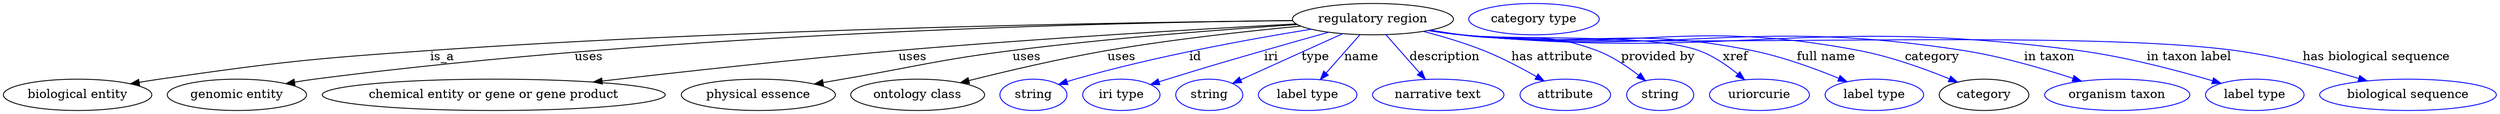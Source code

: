 digraph {
	graph [bb="0,0,2860.5,123"];
	node [label="\N"];
	"regulatory region"	[height=0.5,
		label="regulatory region",
		pos="1572.1,105",
		width=2.5637];
	"biological entity"	[height=0.5,
		pos="85.142,18",
		width=2.3651];
	"regulatory region" -> "biological entity"	[label=is_a,
		lp="504.14,61.5",
		pos="e,145.97,30.671 1480.1,103.3 1293.3,101.37 856.23,94.31 490.14,69 351.48,59.413 316.74,55.715 179.14,36 171.58,34.917 163.7,33.673 \
155.86,32.362"];
	"genomic entity"	[height=0.5,
		pos="268.14,18",
		width=2.2206];
	"regulatory region" -> "genomic entity"	[label=uses,
		lp="672.64,61.5",
		pos="e,324.48,30.818 1479.9,103.41 1276.4,101.1 773.83,89.921 357.14,36 349.77,35.045 342.08,33.864 334.45,32.571"];
	"chemical entity or gene or gene product"	[height=0.5,
		pos="563.14,18",
		width=5.4703];
	"regulatory region" -> "chemical entity or gene or gene product"	[label=uses,
		lp="1043.6,61.5",
		pos="e,677.42,32.706 1483.8,99.503 1375.9,93.74 1188,82.823 1027.1,69 911.87,59.093 780.83,44.681 687.47,33.872"];
	"physical essence"	[height=0.5,
		pos="866.14,18",
		width=2.4553];
	"regulatory region" -> "physical essence"	[label=uses,
		lp="1174.6,61.5",
		pos="e,930.57,30.346 1485.5,98.783 1401.6,93.234 1270.8,83.276 1158.1,69 1070.9,57.955 1049.8,50.92 963.14,36 955.82,34.739 948.19,33.416 \
940.56,32.089"];
	"ontology class"	[height=0.5,
		pos="1049.1,18",
		width=2.1304];
	"regulatory region" -> "ontology class"	[label=uses,
		lp="1283.6,61.5",
		pos="e,1098.2,31.892 1489.3,97.001 1427.7,91.196 1341.9,81.816 1267.1,69 1212.8,59.683 1151.7,45.326 1108.1,34.383"];
	id	[color=blue,
		height=0.5,
		label=string,
		pos="1182.1,18",
		width=1.0652];
	"regulatory region" -> id	[color=blue,
		label=id,
		lp="1368.1,61.5",
		pos="e,1211.1,29.922 1501.3,93.4 1431.5,82.157 1322.4,62.375 1230.1,36 1227,35.113 1223.8,34.133 1220.7,33.106",
		style=solid];
	iri	[color=blue,
		height=0.5,
		label="iri type",
		pos="1283.1,18",
		width=1.2277];
	"regulatory region" -> iri	[color=blue,
		label=iri,
		lp="1455.1,61.5",
		pos="e,1316.8,29.681 1521,89.908 1498.3,83.607 1471.4,76.029 1447.1,69 1398.1,54.785 1385.9,50.997 1337.1,36 1333.6,34.926 1330,33.805 \
1326.4,32.674",
		style=solid];
	type	[color=blue,
		height=0.5,
		label=string,
		pos="1384.1,18",
		width=1.0652];
	"regulatory region" -> type	[color=blue,
		label=type,
		lp="1506.1,61.5",
		pos="e,1410.7,31 1537.2,88.211 1503.9,73.136 1453.9,50.52 1420.2,35.282",
		style=solid];
	name	[color=blue,
		height=0.5,
		label="label type",
		pos="1497.1,18",
		width=1.5707];
	"regulatory region" -> name	[color=blue,
		label=name,
		lp="1559.1,61.5",
		pos="e,1511.7,35.469 1557.3,87.207 1546.3,74.669 1531,57.35 1518.6,43.302",
		style=solid];
	description	[color=blue,
		height=0.5,
		label="narrative text",
		pos="1647.1,18",
		width=2.0943];
	"regulatory region" -> description	[color=blue,
		label=description,
		lp="1654.6,61.5",
		pos="e,1632.4,35.758 1587,87.207 1598,74.75 1613.1,57.573 1625.5,43.574",
		style=solid];
	"has attribute"	[color=blue,
		height=0.5,
		label=attribute,
		pos="1792.1,18",
		width=1.4443];
	"regulatory region" -> "has attribute"	[color=blue,
		label="has attribute",
		lp="1778.1,61.5",
		pos="e,1767.6,34.155 1630.3,90.91 1652.2,85.211 1677.2,77.804 1699.1,69 1719.5,60.831 1741.2,49.356 1758.5,39.46",
		style=solid];
	"provided by"	[color=blue,
		height=0.5,
		label=string,
		pos="1900.1,18",
		width=1.0652];
	"regulatory region" -> "provided by"	[color=blue,
		label="provided by",
		lp="1899.6,61.5",
		pos="e,1883.5,34.418 1638.1,92.396 1649.7,90.487 1661.8,88.61 1673.1,87 1742.2,77.204 1763.9,93.862 1829.1,69 1846,62.568 1862.6,51.211 \
1875.6,40.945",
		style=solid];
	xref	[color=blue,
		height=0.5,
		label=uriorcurie,
		pos="2014.1,18",
		width=1.5887];
	"regulatory region" -> xref	[color=blue,
		label=xref,
		lp="1987.6,61.5",
		pos="e,1997.6,35.426 1636.9,92.101 1648.9,90.178 1661.4,88.372 1673.1,87 1733.5,79.945 1889,89.844 1946.1,69 1962.1,63.163 1977.6,52.325 \
1989.8,42.228",
		style=solid];
	"full name"	[color=blue,
		height=0.5,
		label="label type",
		pos="2146.1,18",
		width=1.5707];
	"regulatory region" -> "full name"	[color=blue,
		label="full name",
		lp="2091.6,61.5",
		pos="e,2114.9,33.104 1636.4,92.073 1648.6,90.129 1661.2,88.322 1673.1,87 1820.5,70.673 1860.8,98.23 2006.1,69 2040.7,62.057 2078.1,48.315 \
2105.6,36.993",
		style=solid];
	category	[height=0.5,
		pos="2272.1,18",
		width=1.4263];
	"regulatory region" -> category	[color=blue,
		label=category,
		lp="2213.6,61.5",
		pos="e,2241.6,32.651 1636.1,91.975 1648.4,90.027 1661.1,88.244 1673.1,87 1874.9,66.125 1929.9,106.89 2129.1,69 2165,62.188 2203.9,48.088 \
2232.1,36.592",
		style=solid];
	"in taxon"	[color=blue,
		height=0.5,
		label="organism taxon",
		pos="2425.1,18",
		width=2.3109];
	"regulatory region" -> "in taxon"	[color=blue,
		label="in taxon",
		lp="2347.1,61.5",
		pos="e,2384.2,33.739 1635.8,91.937 1648.2,89.981 1661,88.204 1673.1,87 1928,61.686 1996,108.29 2249.1,69 2292.1,62.325 2339.5,48.478 \
2374.3,37.045",
		style=solid];
	"in taxon label"	[color=blue,
		height=0.5,
		label="label type",
		pos="2583.1,18",
		width=1.5707];
	"regulatory region" -> "in taxon label"	[color=blue,
		label="in taxon label",
		lp="2507.6,61.5",
		pos="e,2544.3,31.282 1635.8,91.881 1648.2,89.929 1661,88.169 1673.1,87 1986,56.839 2068.5,110.03 2380.1,69 2433.8,61.931 2493.9,46.118 \
2534.7,34.155",
		style=solid];
	"has biological sequence"	[color=blue,
		height=0.5,
		label="biological sequence",
		pos="2759.1,18",
		width=2.8164];
	"regulatory region" -> "has biological sequence"	[color=blue,
		label="has biological sequence",
		lp="2722.6,61.5",
		pos="e,2712.3,33.968 1635.5,91.873 1648,89.909 1660.9,88.146 1673.1,87 1869.4,68.589 2364.7,95.188 2560.1,69 2609,62.457 2663.1,48.394 \
2702.6,36.844",
		style=solid];
	"named thing_category"	[color=blue,
		height=0.5,
		label="category type",
		pos="1757.1,105",
		width=2.0762];
}
